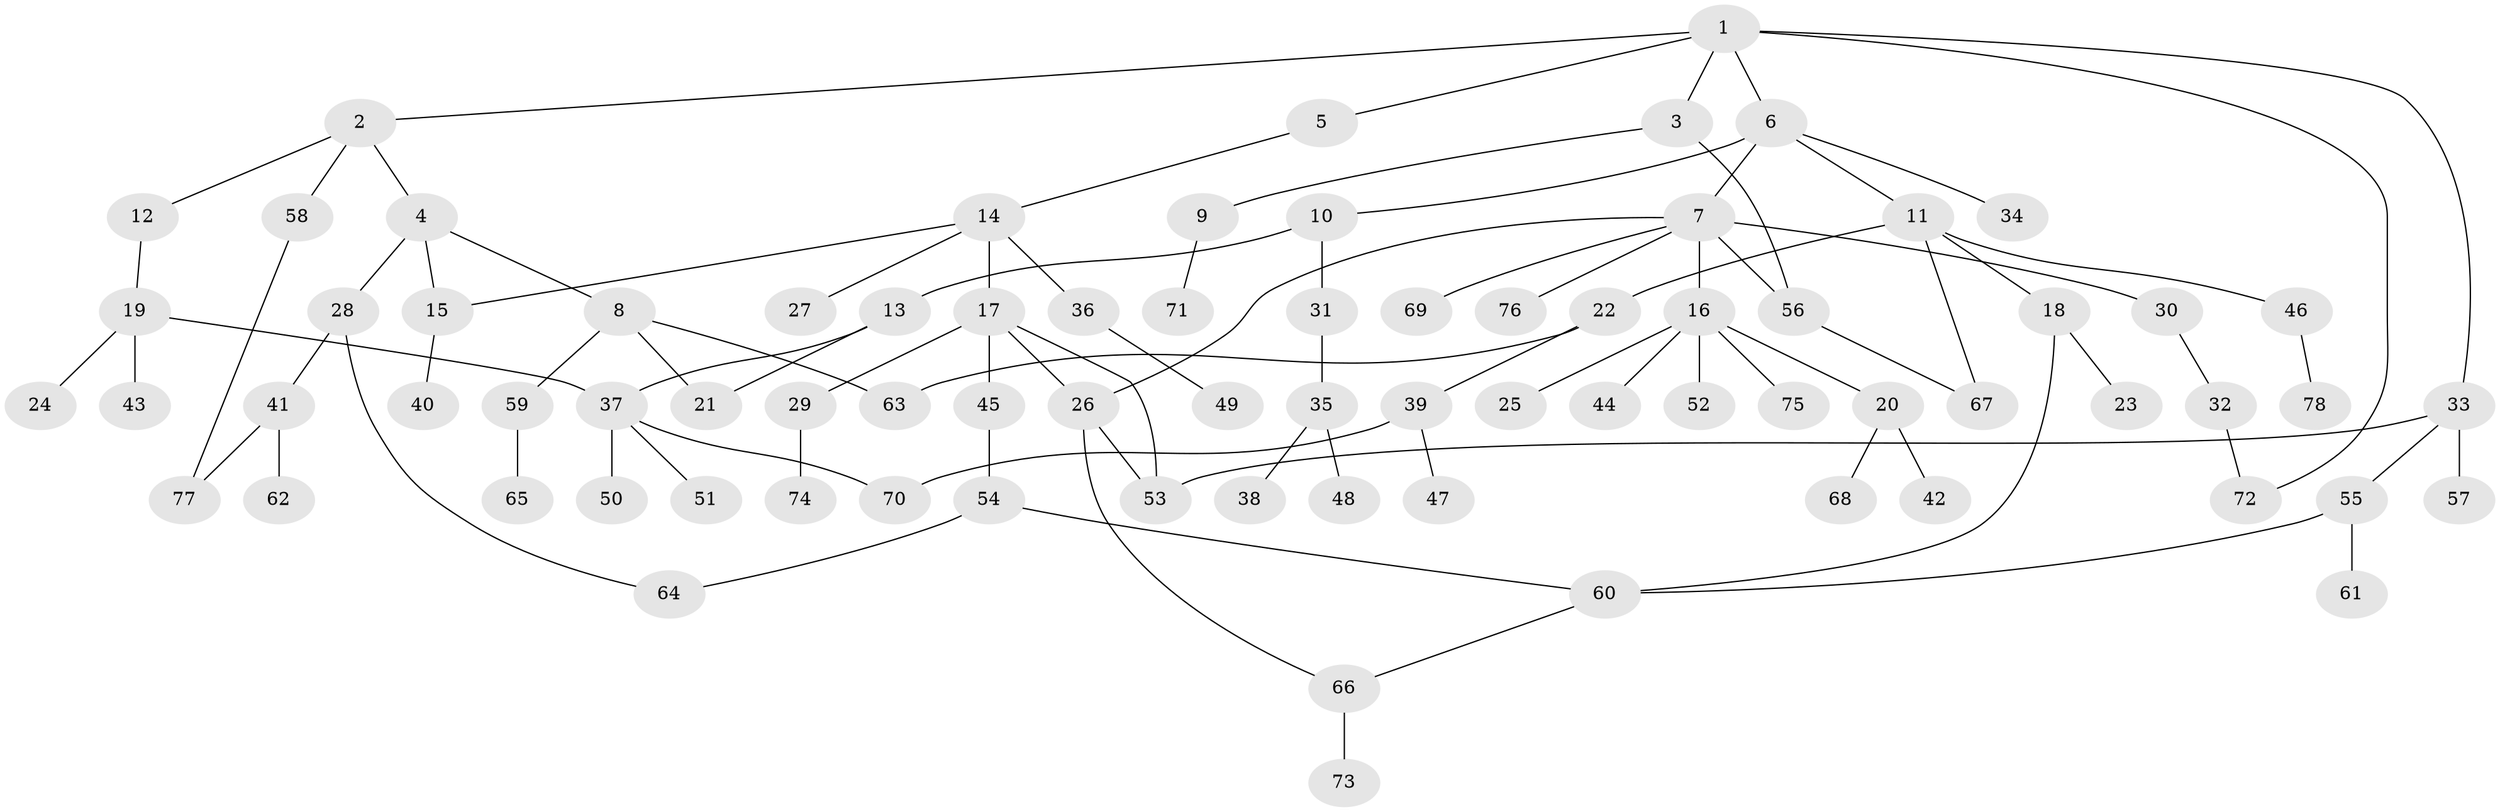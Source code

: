 // Generated by graph-tools (version 1.1) at 2025/25/03/09/25 03:25:31]
// undirected, 78 vertices, 93 edges
graph export_dot {
graph [start="1"]
  node [color=gray90,style=filled];
  1;
  2;
  3;
  4;
  5;
  6;
  7;
  8;
  9;
  10;
  11;
  12;
  13;
  14;
  15;
  16;
  17;
  18;
  19;
  20;
  21;
  22;
  23;
  24;
  25;
  26;
  27;
  28;
  29;
  30;
  31;
  32;
  33;
  34;
  35;
  36;
  37;
  38;
  39;
  40;
  41;
  42;
  43;
  44;
  45;
  46;
  47;
  48;
  49;
  50;
  51;
  52;
  53;
  54;
  55;
  56;
  57;
  58;
  59;
  60;
  61;
  62;
  63;
  64;
  65;
  66;
  67;
  68;
  69;
  70;
  71;
  72;
  73;
  74;
  75;
  76;
  77;
  78;
  1 -- 2;
  1 -- 3;
  1 -- 5;
  1 -- 6;
  1 -- 33;
  1 -- 72;
  2 -- 4;
  2 -- 12;
  2 -- 58;
  3 -- 9;
  3 -- 56;
  4 -- 8;
  4 -- 15;
  4 -- 28;
  5 -- 14;
  6 -- 7;
  6 -- 10;
  6 -- 11;
  6 -- 34;
  7 -- 16;
  7 -- 26;
  7 -- 30;
  7 -- 69;
  7 -- 76;
  7 -- 56;
  8 -- 59;
  8 -- 63;
  8 -- 21;
  9 -- 71;
  10 -- 13;
  10 -- 31;
  11 -- 18;
  11 -- 22;
  11 -- 46;
  11 -- 67;
  12 -- 19;
  13 -- 21;
  13 -- 37;
  14 -- 17;
  14 -- 27;
  14 -- 36;
  14 -- 15;
  15 -- 40;
  16 -- 20;
  16 -- 25;
  16 -- 44;
  16 -- 52;
  16 -- 75;
  17 -- 29;
  17 -- 45;
  17 -- 53;
  17 -- 26;
  18 -- 23;
  18 -- 60;
  19 -- 24;
  19 -- 37;
  19 -- 43;
  20 -- 42;
  20 -- 68;
  22 -- 39;
  22 -- 63;
  26 -- 53;
  26 -- 66;
  28 -- 41;
  28 -- 64;
  29 -- 74;
  30 -- 32;
  31 -- 35;
  32 -- 72;
  33 -- 55;
  33 -- 57;
  33 -- 53;
  35 -- 38;
  35 -- 48;
  36 -- 49;
  37 -- 50;
  37 -- 51;
  37 -- 70;
  39 -- 47;
  39 -- 70;
  41 -- 62;
  41 -- 77;
  45 -- 54;
  46 -- 78;
  54 -- 64;
  54 -- 60;
  55 -- 61;
  55 -- 60;
  56 -- 67;
  58 -- 77;
  59 -- 65;
  60 -- 66;
  66 -- 73;
}
